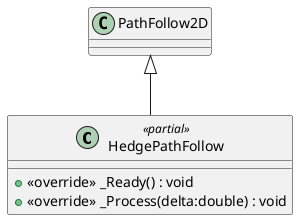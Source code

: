 @startuml
class HedgePathFollow <<partial>> {
    + <<override>> _Ready() : void
    + <<override>> _Process(delta:double) : void
}
PathFollow2D <|-- HedgePathFollow
@enduml

